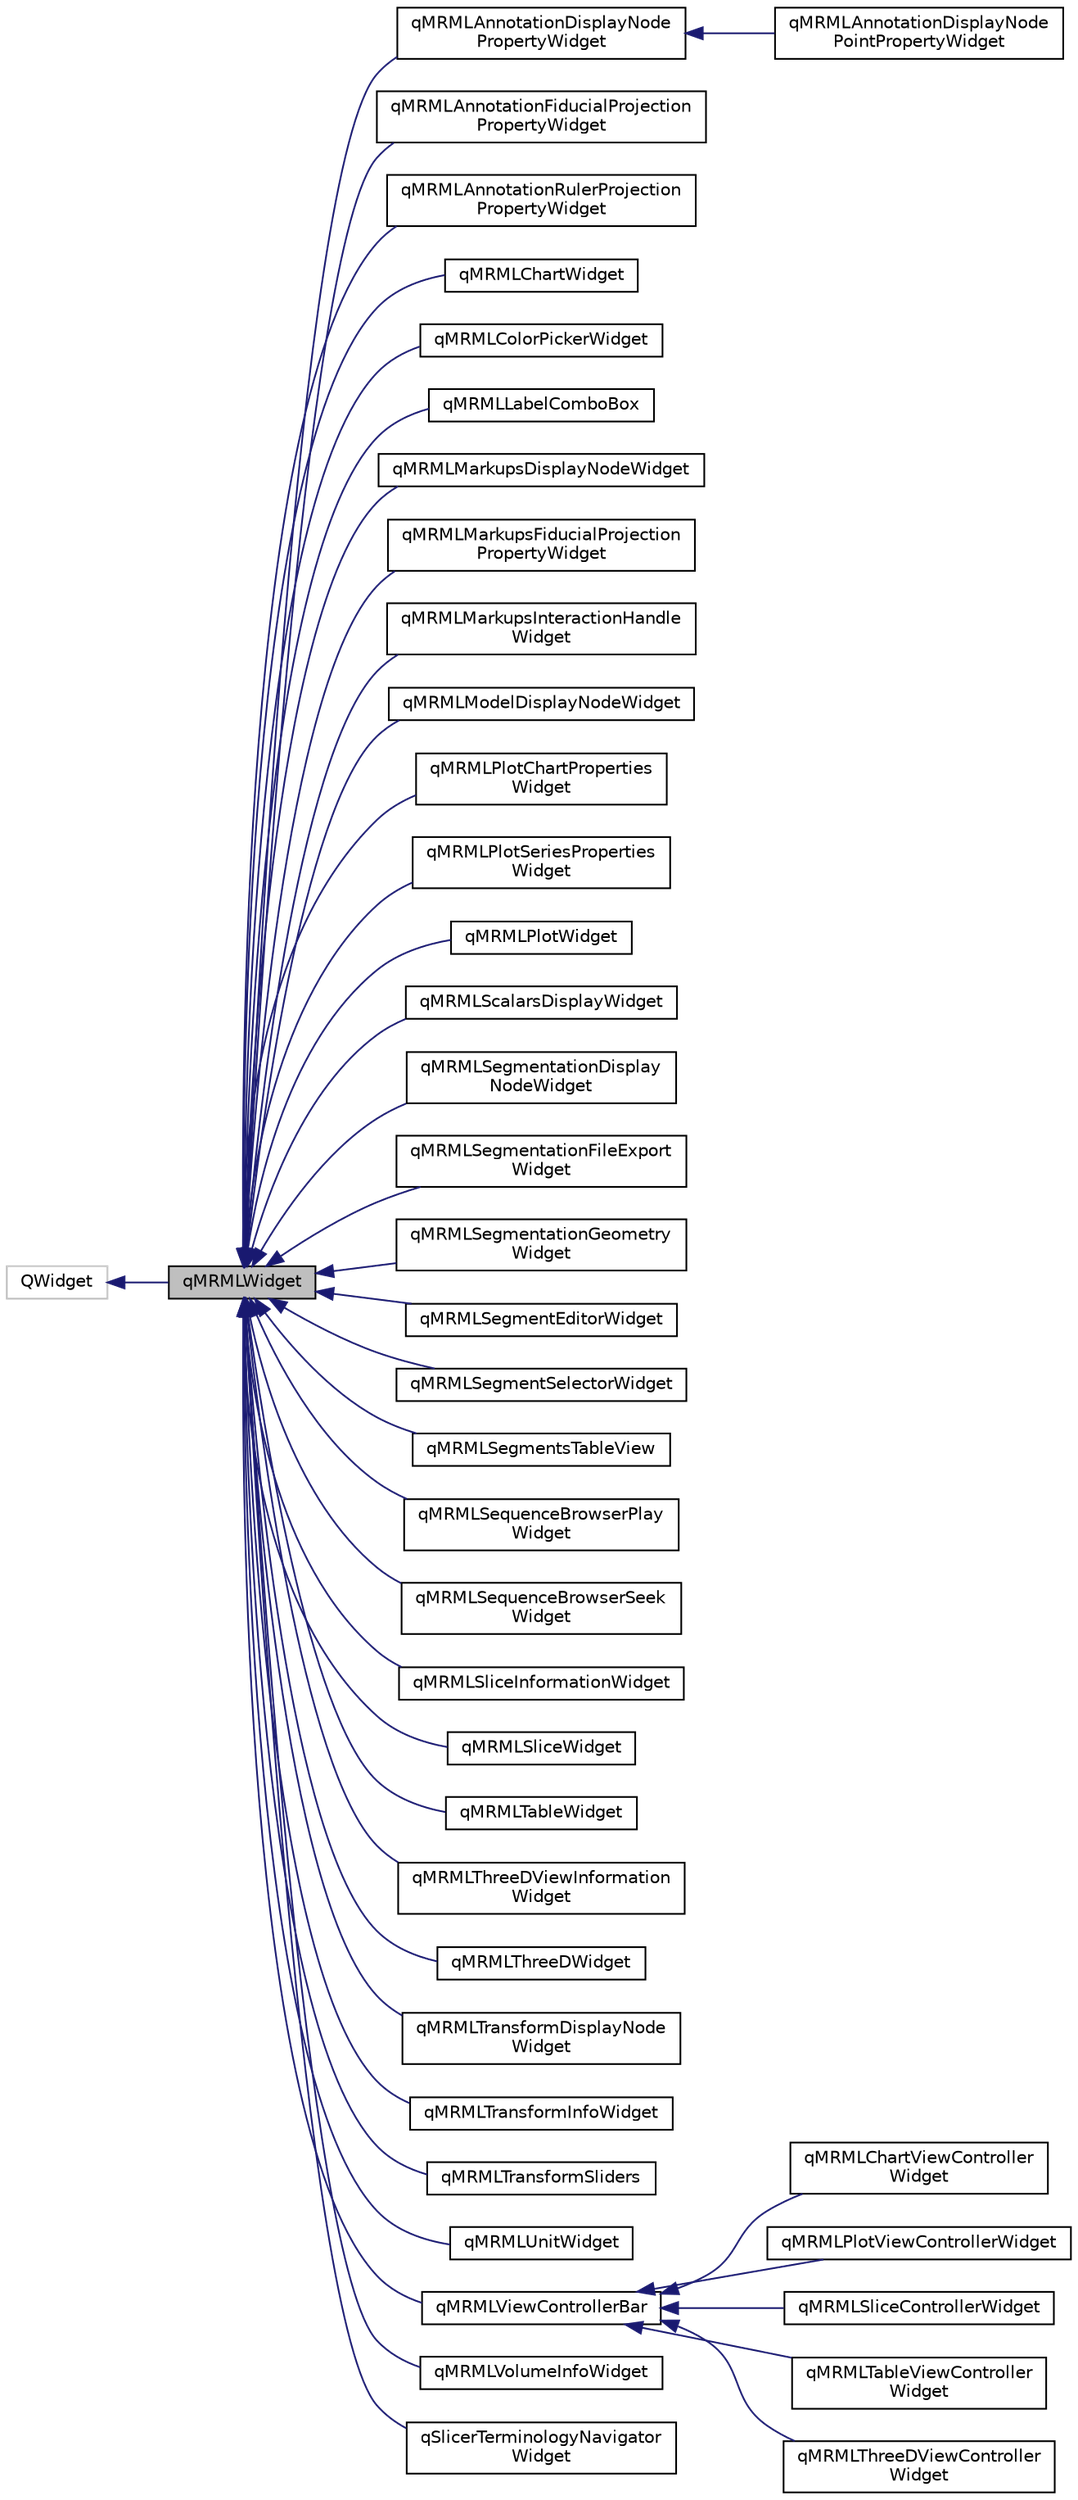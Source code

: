 digraph "qMRMLWidget"
{
  bgcolor="transparent";
  edge [fontname="Helvetica",fontsize="10",labelfontname="Helvetica",labelfontsize="10"];
  node [fontname="Helvetica",fontsize="10",shape=record];
  rankdir="LR";
  Node0 [label="qMRMLWidget",height=0.2,width=0.4,color="black", fillcolor="grey75", style="filled", fontcolor="black"];
  Node1 -> Node0 [dir="back",color="midnightblue",fontsize="10",style="solid",fontname="Helvetica"];
  Node1 [label="QWidget",height=0.2,width=0.4,color="grey75"];
  Node0 -> Node2 [dir="back",color="midnightblue",fontsize="10",style="solid",fontname="Helvetica"];
  Node2 [label="qMRMLAnnotationDisplayNode\lPropertyWidget",height=0.2,width=0.4,color="black",URL="$classqMRMLAnnotationDisplayNodePropertyWidget.html"];
  Node2 -> Node3 [dir="back",color="midnightblue",fontsize="10",style="solid",fontname="Helvetica"];
  Node3 [label="qMRMLAnnotationDisplayNode\lPointPropertyWidget",height=0.2,width=0.4,color="black",URL="$classqMRMLAnnotationDisplayNodePointPropertyWidget.html"];
  Node0 -> Node4 [dir="back",color="midnightblue",fontsize="10",style="solid",fontname="Helvetica"];
  Node4 [label="qMRMLAnnotationFiducialProjection\lPropertyWidget",height=0.2,width=0.4,color="black",URL="$classqMRMLAnnotationFiducialProjectionPropertyWidget.html"];
  Node0 -> Node5 [dir="back",color="midnightblue",fontsize="10",style="solid",fontname="Helvetica"];
  Node5 [label="qMRMLAnnotationRulerProjection\lPropertyWidget",height=0.2,width=0.4,color="black",URL="$classqMRMLAnnotationRulerProjectionPropertyWidget.html"];
  Node0 -> Node6 [dir="back",color="midnightblue",fontsize="10",style="solid",fontname="Helvetica"];
  Node6 [label="qMRMLChartWidget",height=0.2,width=0.4,color="black",URL="$classqMRMLChartWidget.html",tooltip="qMRMLChartWidget is the toplevel charting widget that can be packed in a layout. "];
  Node0 -> Node7 [dir="back",color="midnightblue",fontsize="10",style="solid",fontname="Helvetica"];
  Node7 [label="qMRMLColorPickerWidget",height=0.2,width=0.4,color="black",URL="$classqMRMLColorPickerWidget.html"];
  Node0 -> Node8 [dir="back",color="midnightblue",fontsize="10",style="solid",fontname="Helvetica"];
  Node8 [label="qMRMLLabelComboBox",height=0.2,width=0.4,color="black",URL="$classqMRMLLabelComboBox.html"];
  Node0 -> Node9 [dir="back",color="midnightblue",fontsize="10",style="solid",fontname="Helvetica"];
  Node9 [label="qMRMLMarkupsDisplayNodeWidget",height=0.2,width=0.4,color="black",URL="$classqMRMLMarkupsDisplayNodeWidget.html"];
  Node0 -> Node10 [dir="back",color="midnightblue",fontsize="10",style="solid",fontname="Helvetica"];
  Node10 [label="qMRMLMarkupsFiducialProjection\lPropertyWidget",height=0.2,width=0.4,color="black",URL="$classqMRMLMarkupsFiducialProjectionPropertyWidget.html"];
  Node0 -> Node11 [dir="back",color="midnightblue",fontsize="10",style="solid",fontname="Helvetica"];
  Node11 [label="qMRMLMarkupsInteractionHandle\lWidget",height=0.2,width=0.4,color="black",URL="$classqMRMLMarkupsInteractionHandleWidget.html"];
  Node0 -> Node12 [dir="back",color="midnightblue",fontsize="10",style="solid",fontname="Helvetica"];
  Node12 [label="qMRMLModelDisplayNodeWidget",height=0.2,width=0.4,color="black",URL="$classqMRMLModelDisplayNodeWidget.html"];
  Node0 -> Node13 [dir="back",color="midnightblue",fontsize="10",style="solid",fontname="Helvetica"];
  Node13 [label="qMRMLPlotChartProperties\lWidget",height=0.2,width=0.4,color="black",URL="$classqMRMLPlotChartPropertiesWidget.html"];
  Node0 -> Node14 [dir="back",color="midnightblue",fontsize="10",style="solid",fontname="Helvetica"];
  Node14 [label="qMRMLPlotSeriesProperties\lWidget",height=0.2,width=0.4,color="black",URL="$classqMRMLPlotSeriesPropertiesWidget.html"];
  Node0 -> Node15 [dir="back",color="midnightblue",fontsize="10",style="solid",fontname="Helvetica"];
  Node15 [label="qMRMLPlotWidget",height=0.2,width=0.4,color="black",URL="$classqMRMLPlotWidget.html",tooltip="qMRMLPlotWidget is the toplevel Plotting widget that can be packed in a layout. "];
  Node0 -> Node16 [dir="back",color="midnightblue",fontsize="10",style="solid",fontname="Helvetica"];
  Node16 [label="qMRMLScalarsDisplayWidget",height=0.2,width=0.4,color="black",URL="$classqMRMLScalarsDisplayWidget.html"];
  Node0 -> Node17 [dir="back",color="midnightblue",fontsize="10",style="solid",fontname="Helvetica"];
  Node17 [label="qMRMLSegmentationDisplay\lNodeWidget",height=0.2,width=0.4,color="black",URL="$classqMRMLSegmentationDisplayNodeWidget.html",tooltip="Qt widget for selecting a single segment from a segmentation. If multiple segments are needed..."];
  Node0 -> Node18 [dir="back",color="midnightblue",fontsize="10",style="solid",fontname="Helvetica"];
  Node18 [label="qMRMLSegmentationFileExport\lWidget",height=0.2,width=0.4,color="black",URL="$classqMRMLSegmentationFileExportWidget.html",tooltip="Qt widget for selecting a single segment from a segmentation. If multiple segments are needed..."];
  Node0 -> Node19 [dir="back",color="midnightblue",fontsize="10",style="solid",fontname="Helvetica"];
  Node19 [label="qMRMLSegmentationGeometry\lWidget",height=0.2,width=0.4,color="black",URL="$classqMRMLSegmentationGeometryWidget.html"];
  Node0 -> Node20 [dir="back",color="midnightblue",fontsize="10",style="solid",fontname="Helvetica"];
  Node20 [label="qMRMLSegmentEditorWidget",height=0.2,width=0.4,color="black",URL="$classqMRMLSegmentEditorWidget.html",tooltip="Qt widget for editing a segment from a segmentation using Editor effects.Widget for editing segmentat..."];
  Node0 -> Node21 [dir="back",color="midnightblue",fontsize="10",style="solid",fontname="Helvetica"];
  Node21 [label="qMRMLSegmentSelectorWidget",height=0.2,width=0.4,color="black",URL="$classqMRMLSegmentSelectorWidget.html",tooltip="Qt widget for selecting a single segment from a segmentation. If multiple segments are needed..."];
  Node0 -> Node22 [dir="back",color="midnightblue",fontsize="10",style="solid",fontname="Helvetica"];
  Node22 [label="qMRMLSegmentsTableView",height=0.2,width=0.4,color="black",URL="$classqMRMLSegmentsTableView.html"];
  Node0 -> Node23 [dir="back",color="midnightblue",fontsize="10",style="solid",fontname="Helvetica"];
  Node23 [label="qMRMLSequenceBrowserPlay\lWidget",height=0.2,width=0.4,color="black",URL="$classqMRMLSequenceBrowserPlayWidget.html"];
  Node0 -> Node24 [dir="back",color="midnightblue",fontsize="10",style="solid",fontname="Helvetica"];
  Node24 [label="qMRMLSequenceBrowserSeek\lWidget",height=0.2,width=0.4,color="black",URL="$classqMRMLSequenceBrowserSeekWidget.html"];
  Node0 -> Node25 [dir="back",color="midnightblue",fontsize="10",style="solid",fontname="Helvetica"];
  Node25 [label="qMRMLSliceInformationWidget",height=0.2,width=0.4,color="black",URL="$classqMRMLSliceInformationWidget.html"];
  Node0 -> Node26 [dir="back",color="midnightblue",fontsize="10",style="solid",fontname="Helvetica"];
  Node26 [label="qMRMLSliceWidget",height=0.2,width=0.4,color="black",URL="$classqMRMLSliceWidget.html"];
  Node0 -> Node27 [dir="back",color="midnightblue",fontsize="10",style="solid",fontname="Helvetica"];
  Node27 [label="qMRMLTableWidget",height=0.2,width=0.4,color="black",URL="$classqMRMLTableWidget.html",tooltip="qMRMLTableWidget is the toplevel table widget that can be packed in a layout. "];
  Node0 -> Node28 [dir="back",color="midnightblue",fontsize="10",style="solid",fontname="Helvetica"];
  Node28 [label="qMRMLThreeDViewInformation\lWidget",height=0.2,width=0.4,color="black",URL="$classqMRMLThreeDViewInformationWidget.html"];
  Node0 -> Node29 [dir="back",color="midnightblue",fontsize="10",style="solid",fontname="Helvetica"];
  Node29 [label="qMRMLThreeDWidget",height=0.2,width=0.4,color="black",URL="$classqMRMLThreeDWidget.html"];
  Node0 -> Node30 [dir="back",color="midnightblue",fontsize="10",style="solid",fontname="Helvetica"];
  Node30 [label="qMRMLTransformDisplayNode\lWidget",height=0.2,width=0.4,color="black",URL="$classqMRMLTransformDisplayNodeWidget.html"];
  Node0 -> Node31 [dir="back",color="midnightblue",fontsize="10",style="solid",fontname="Helvetica"];
  Node31 [label="qMRMLTransformInfoWidget",height=0.2,width=0.4,color="black",URL="$classqMRMLTransformInfoWidget.html"];
  Node0 -> Node32 [dir="back",color="midnightblue",fontsize="10",style="solid",fontname="Helvetica"];
  Node32 [label="qMRMLTransformSliders",height=0.2,width=0.4,color="black",URL="$classqMRMLTransformSliders.html"];
  Node0 -> Node33 [dir="back",color="midnightblue",fontsize="10",style="solid",fontname="Helvetica"];
  Node33 [label="qMRMLUnitWidget",height=0.2,width=0.4,color="black",URL="$classqMRMLUnitWidget.html"];
  Node0 -> Node34 [dir="back",color="midnightblue",fontsize="10",style="solid",fontname="Helvetica"];
  Node34 [label="qMRMLViewControllerBar",height=0.2,width=0.4,color="black",URL="$classqMRMLViewControllerBar.html"];
  Node34 -> Node35 [dir="back",color="midnightblue",fontsize="10",style="solid",fontname="Helvetica"];
  Node35 [label="qMRMLChartViewController\lWidget",height=0.2,width=0.4,color="black",URL="$classqMRMLChartViewControllerWidget.html"];
  Node34 -> Node36 [dir="back",color="midnightblue",fontsize="10",style="solid",fontname="Helvetica"];
  Node36 [label="qMRMLPlotViewControllerWidget",height=0.2,width=0.4,color="black",URL="$classqMRMLPlotViewControllerWidget.html"];
  Node34 -> Node37 [dir="back",color="midnightblue",fontsize="10",style="solid",fontname="Helvetica"];
  Node37 [label="qMRMLSliceControllerWidget",height=0.2,width=0.4,color="black",URL="$classqMRMLSliceControllerWidget.html"];
  Node34 -> Node38 [dir="back",color="midnightblue",fontsize="10",style="solid",fontname="Helvetica"];
  Node38 [label="qMRMLTableViewController\lWidget",height=0.2,width=0.4,color="black",URL="$classqMRMLTableViewControllerWidget.html"];
  Node34 -> Node39 [dir="back",color="midnightblue",fontsize="10",style="solid",fontname="Helvetica"];
  Node39 [label="qMRMLThreeDViewController\lWidget",height=0.2,width=0.4,color="black",URL="$classqMRMLThreeDViewControllerWidget.html"];
  Node0 -> Node40 [dir="back",color="midnightblue",fontsize="10",style="solid",fontname="Helvetica"];
  Node40 [label="qMRMLVolumeInfoWidget",height=0.2,width=0.4,color="black",URL="$classqMRMLVolumeInfoWidget.html"];
  Node0 -> Node41 [dir="back",color="midnightblue",fontsize="10",style="solid",fontname="Helvetica"];
  Node41 [label="qSlicerTerminologyNavigator\lWidget",height=0.2,width=0.4,color="black",URL="$classqSlicerTerminologyNavigatorWidget.html",tooltip="Qt widget for browsing a terminology dictionary. DICOM properties of the selected entry can also be s..."];
}
